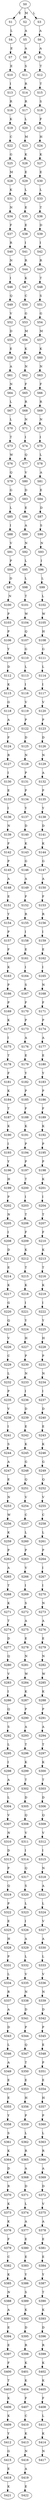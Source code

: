 strict digraph  {
	S0 -> S1 [ label = E ];
	S0 -> S2 [ label = M ];
	S0 -> S3 [ label = L ];
	S1 -> S4 [ label = L ];
	S2 -> S5 [ label = A ];
	S3 -> S6 [ label = A ];
	S4 -> S7 [ label = E ];
	S5 -> S8 [ label = A ];
	S6 -> S9 [ label = A ];
	S7 -> S10 [ label = E ];
	S8 -> S11 [ label = S ];
	S9 -> S12 [ label = T ];
	S10 -> S13 [ label = I ];
	S11 -> S14 [ label = R ];
	S12 -> S15 [ label = T ];
	S13 -> S16 [ label = R ];
	S14 -> S17 [ label = R ];
	S15 -> S18 [ label = S ];
	S16 -> S19 [ label = K ];
	S17 -> S20 [ label = L ];
	S18 -> S21 [ label = F ];
	S19 -> S22 [ label = C ];
	S20 -> S23 [ label = M ];
	S21 -> S24 [ label = H ];
	S22 -> S25 [ label = G ];
	S23 -> S26 [ label = K ];
	S24 -> S27 [ label = K ];
	S25 -> S28 [ label = M ];
	S26 -> S29 [ label = E ];
	S27 -> S30 [ label = E ];
	S28 -> S31 [ label = K ];
	S29 -> S32 [ label = L ];
	S30 -> S33 [ label = L ];
	S31 -> S34 [ label = N ];
	S32 -> S35 [ label = E ];
	S33 -> S36 [ label = T ];
	S34 -> S37 [ label = F ];
	S35 -> S38 [ label = E ];
	S36 -> S39 [ label = D ];
	S37 -> S40 [ label = R ];
	S38 -> S41 [ label = I ];
	S39 -> S42 [ label = I ];
	S40 -> S43 [ label = N ];
	S41 -> S44 [ label = R ];
	S42 -> S45 [ label = R ];
	S43 -> S46 [ label = I ];
	S44 -> S47 [ label = K ];
	S45 -> S48 [ label = T ];
	S46 -> S49 [ label = Q ];
	S47 -> S50 [ label = C ];
	S48 -> S51 [ label = S ];
	S49 -> S52 [ label = V ];
	S50 -> S53 [ label = G ];
	S51 -> S54 [ label = G ];
	S52 -> S55 [ label = D ];
	S53 -> S56 [ label = M ];
	S54 -> S57 [ label = M ];
	S55 -> S58 [ label = E ];
	S56 -> S59 [ label = K ];
	S57 -> S60 [ label = K ];
	S58 -> S61 [ label = A ];
	S59 -> S62 [ label = N ];
	S60 -> S63 [ label = N ];
	S61 -> S64 [ label = N ];
	S62 -> S65 [ label = F ];
	S63 -> S66 [ label = F ];
	S64 -> S67 [ label = L ];
	S65 -> S68 [ label = R ];
	S66 -> S69 [ label = R ];
	S67 -> S70 [ label = L ];
	S68 -> S71 [ label = N ];
	S69 -> S72 [ label = N ];
	S70 -> S73 [ label = T ];
	S71 -> S74 [ label = I ];
	S72 -> S75 [ label = I ];
	S73 -> S76 [ label = W ];
	S74 -> S77 [ label = Q ];
	S75 -> S78 [ label = L ];
	S76 -> S79 [ label = Q ];
	S77 -> S80 [ label = V ];
	S78 -> S81 [ label = A ];
	S79 -> S82 [ label = G ];
	S80 -> S83 [ label = D ];
	S81 -> S84 [ label = E ];
	S82 -> S85 [ label = L ];
	S83 -> S86 [ label = E ];
	S84 -> S87 [ label = D ];
	S85 -> S88 [ label = I ];
	S86 -> S89 [ label = A ];
	S87 -> S90 [ label = S ];
	S88 -> S91 [ label = V ];
	S89 -> S92 [ label = N ];
	S90 -> S93 [ label = N ];
	S91 -> S94 [ label = P ];
	S92 -> S95 [ label = L ];
	S93 -> S96 [ label = I ];
	S94 -> S97 [ label = D ];
	S95 -> S98 [ label = L ];
	S96 -> S99 [ label = L ];
	S97 -> S100 [ label = N ];
	S98 -> S101 [ label = T ];
	S99 -> S102 [ label = L ];
	S100 -> S103 [ label = P ];
	S101 -> S104 [ label = W ];
	S102 -> S105 [ label = W ];
	S103 -> S106 [ label = P ];
	S104 -> S107 [ label = Q ];
	S105 -> S108 [ label = H ];
	S106 -> S109 [ label = Y ];
	S107 -> S110 [ label = G ];
	S108 -> S111 [ label = G ];
	S109 -> S112 [ label = D ];
	S110 -> S113 [ label = L ];
	S111 -> S114 [ label = L ];
	S112 -> S115 [ label = K ];
	S113 -> S116 [ label = I ];
	S114 -> S117 [ label = I ];
	S115 -> S118 [ label = G ];
	S116 -> S119 [ label = V ];
	S117 -> S120 [ label = V ];
	S118 -> S121 [ label = A ];
	S119 -> S122 [ label = P ];
	S120 -> S123 [ label = P ];
	S121 -> S124 [ label = F ];
	S122 -> S125 [ label = D ];
	S123 -> S126 [ label = D ];
	S124 -> S127 [ label = R ];
	S125 -> S128 [ label = N ];
	S126 -> S129 [ label = N ];
	S127 -> S130 [ label = I ];
	S128 -> S131 [ label = P ];
	S129 -> S132 [ label = A ];
	S130 -> S133 [ label = E ];
	S131 -> S134 [ label = P ];
	S132 -> S135 [ label = P ];
	S133 -> S136 [ label = I ];
	S134 -> S137 [ label = Y ];
	S135 -> S138 [ label = Y ];
	S136 -> S139 [ label = N ];
	S137 -> S140 [ label = D ];
	S138 -> S141 [ label = D ];
	S139 -> S142 [ label = F ];
	S140 -> S143 [ label = K ];
	S141 -> S144 [ label = K ];
	S142 -> S145 [ label = P ];
	S143 -> S146 [ label = G ];
	S144 -> S147 [ label = G ];
	S145 -> S148 [ label = A ];
	S146 -> S149 [ label = A ];
	S147 -> S150 [ label = A ];
	S148 -> S151 [ label = E ];
	S149 -> S152 [ label = F ];
	S150 -> S153 [ label = F ];
	S151 -> S154 [ label = Y ];
	S152 -> S155 [ label = R ];
	S153 -> S156 [ label = R ];
	S154 -> S157 [ label = P ];
	S155 -> S158 [ label = I ];
	S156 -> S159 [ label = I ];
	S157 -> S160 [ label = F ];
	S158 -> S161 [ label = E ];
	S159 -> S162 [ label = E ];
	S160 -> S163 [ label = K ];
	S161 -> S164 [ label = I ];
	S162 -> S165 [ label = I ];
	S163 -> S166 [ label = P ];
	S164 -> S167 [ label = S ];
	S165 -> S168 [ label = N ];
	S166 -> S169 [ label = P ];
	S167 -> S170 [ label = F ];
	S168 -> S171 [ label = F ];
	S169 -> S172 [ label = K ];
	S170 -> S173 [ label = P ];
	S171 -> S174 [ label = P ];
	S172 -> S175 [ label = I ];
	S173 -> S176 [ label = A ];
	S174 -> S177 [ label = A ];
	S175 -> S178 [ label = T ];
	S176 -> S179 [ label = E ];
	S177 -> S180 [ label = E ];
	S178 -> S181 [ label = F ];
	S179 -> S182 [ label = Y ];
	S180 -> S183 [ label = Y ];
	S181 -> S184 [ label = K ];
	S182 -> S185 [ label = P ];
	S183 -> S186 [ label = P ];
	S184 -> S187 [ label = T ];
	S185 -> S188 [ label = F ];
	S186 -> S189 [ label = F ];
	S187 -> S190 [ label = K ];
	S188 -> S191 [ label = K ];
	S189 -> S192 [ label = K ];
	S190 -> S193 [ label = I ];
	S191 -> S194 [ label = P ];
	S192 -> S195 [ label = P ];
	S193 -> S196 [ label = Y ];
	S194 -> S197 [ label = P ];
	S195 -> S198 [ label = P ];
	S196 -> S199 [ label = H ];
	S197 -> S200 [ label = T ];
	S198 -> S201 [ label = K ];
	S199 -> S202 [ label = P ];
	S200 -> S203 [ label = I ];
	S201 -> S204 [ label = I ];
	S202 -> S205 [ label = N ];
	S203 -> S206 [ label = T ];
	S204 -> S207 [ label = T ];
	S205 -> S208 [ label = I ];
	S206 -> S209 [ label = F ];
	S207 -> S210 [ label = F ];
	S208 -> S211 [ label = D ];
	S209 -> S212 [ label = K ];
	S210 -> S213 [ label = K ];
	S211 -> S214 [ label = E ];
	S212 -> S215 [ label = T ];
	S213 -> S216 [ label = T ];
	S214 -> S217 [ label = K ];
	S215 -> S218 [ label = K ];
	S216 -> S219 [ label = K ];
	S217 -> S220 [ label = G ];
	S218 -> S221 [ label = I ];
	S219 -> S222 [ label = I ];
	S220 -> S223 [ label = Q ];
	S221 -> S224 [ label = Y ];
	S222 -> S225 [ label = Y ];
	S223 -> S226 [ label = V ];
	S224 -> S227 [ label = H ];
	S225 -> S228 [ label = H ];
	S226 -> S229 [ label = C ];
	S227 -> S230 [ label = P ];
	S228 -> S231 [ label = P ];
	S229 -> S232 [ label = L ];
	S230 -> S233 [ label = N ];
	S231 -> S234 [ label = N ];
	S232 -> S235 [ label = P ];
	S233 -> S236 [ label = I ];
	S234 -> S237 [ label = I ];
	S235 -> S238 [ label = V ];
	S236 -> S239 [ label = D ];
	S237 -> S240 [ label = D ];
	S238 -> S241 [ label = I ];
	S239 -> S242 [ label = E ];
	S240 -> S243 [ label = E ];
	S241 -> S244 [ label = S ];
	S242 -> S245 [ label = K ];
	S243 -> S246 [ label = K ];
	S244 -> S247 [ label = A ];
	S245 -> S248 [ label = G ];
	S246 -> S249 [ label = G ];
	S247 -> S250 [ label = E ];
	S248 -> S251 [ label = Q ];
	S249 -> S252 [ label = Q ];
	S250 -> S253 [ label = N ];
	S251 -> S254 [ label = V ];
	S252 -> S255 [ label = V ];
	S253 -> S256 [ label = W ];
	S254 -> S257 [ label = C ];
	S255 -> S258 [ label = C ];
	S256 -> S259 [ label = K ];
	S257 -> S260 [ label = L ];
	S258 -> S261 [ label = L ];
	S259 -> S262 [ label = P ];
	S260 -> S263 [ label = P ];
	S261 -> S264 [ label = P ];
	S262 -> S265 [ label = A ];
	S263 -> S266 [ label = V ];
	S264 -> S267 [ label = I ];
	S265 -> S268 [ label = T ];
	S266 -> S269 [ label = I ];
	S267 -> S270 [ label = I ];
	S268 -> S271 [ label = K ];
	S269 -> S272 [ label = S ];
	S270 -> S273 [ label = N ];
	S271 -> S274 [ label = T ];
	S272 -> S275 [ label = A ];
	S273 -> S276 [ label = A ];
	S274 -> S277 [ label = D ];
	S275 -> S278 [ label = E ];
	S276 -> S279 [ label = E ];
	S277 -> S280 [ label = Q ];
	S278 -> S281 [ label = N ];
	S279 -> S282 [ label = N ];
	S280 -> S283 [ label = V ];
	S281 -> S284 [ label = W ];
	S282 -> S285 [ label = W ];
	S283 -> S286 [ label = I ];
	S284 -> S287 [ label = K ];
	S285 -> S288 [ label = K ];
	S286 -> S289 [ label = Q ];
	S287 -> S290 [ label = P ];
	S288 -> S291 [ label = P ];
	S289 -> S292 [ label = S ];
	S290 -> S293 [ label = A ];
	S291 -> S294 [ label = A ];
	S292 -> S295 [ label = L ];
	S293 -> S296 [ label = T ];
	S294 -> S297 [ label = T ];
	S295 -> S298 [ label = I ];
	S296 -> S299 [ label = K ];
	S297 -> S300 [ label = K ];
	S298 -> S301 [ label = A ];
	S299 -> S302 [ label = T ];
	S300 -> S303 [ label = T ];
	S301 -> S304 [ label = L ];
	S302 -> S305 [ label = D ];
	S303 -> S306 [ label = D ];
	S304 -> S307 [ label = V ];
	S305 -> S308 [ label = Q ];
	S306 -> S309 [ label = Q ];
	S307 -> S310 [ label = N ];
	S308 -> S311 [ label = V ];
	S309 -> S312 [ label = V ];
	S310 -> S313 [ label = D ];
	S311 -> S314 [ label = I ];
	S312 -> S315 [ label = I ];
	S313 -> S316 [ label = P ];
	S314 -> S317 [ label = Q ];
	S315 -> S318 [ label = N ];
	S316 -> S319 [ label = Q ];
	S317 -> S320 [ label = S ];
	S318 -> S321 [ label = A ];
	S319 -> S322 [ label = P ];
	S320 -> S323 [ label = L ];
	S321 -> S324 [ label = L ];
	S322 -> S325 [ label = E ];
	S323 -> S326 [ label = I ];
	S324 -> S327 [ label = V ];
	S325 -> S328 [ label = H ];
	S326 -> S329 [ label = A ];
	S327 -> S330 [ label = A ];
	S328 -> S331 [ label = P ];
	S329 -> S332 [ label = L ];
	S330 -> S333 [ label = L ];
	S331 -> S334 [ label = L ];
	S332 -> S335 [ label = V ];
	S333 -> S336 [ label = V ];
	S334 -> S337 [ label = R ];
	S335 -> S338 [ label = N ];
	S336 -> S339 [ label = N ];
	S337 -> S340 [ label = A ];
	S338 -> S341 [ label = D ];
	S339 -> S342 [ label = D ];
	S340 -> S343 [ label = D ];
	S341 -> S344 [ label = P ];
	S342 -> S345 [ label = P ];
	S343 -> S346 [ label = L ];
	S344 -> S347 [ label = Q ];
	S345 -> S348 [ label = E ];
	S346 -> S349 [ label = A ];
	S347 -> S350 [ label = T ];
	S348 -> S351 [ label = P ];
	S349 -> S352 [ label = E ];
	S350 -> S353 [ label = E ];
	S351 -> S354 [ label = E ];
	S352 -> S355 [ label = E ];
	S353 -> S356 [ label = H ];
	S354 -> S357 [ label = H ];
	S355 -> S358 [ label = Y ];
	S356 -> S359 [ label = P ];
	S357 -> S360 [ label = P ];
	S358 -> S361 [ label = S ];
	S359 -> S362 [ label = L ];
	S360 -> S363 [ label = L ];
	S361 -> S364 [ label = K ];
	S362 -> S365 [ label = R ];
	S363 -> S366 [ label = R ];
	S364 -> S367 [ label = D ];
	S365 -> S368 [ label = A ];
	S366 -> S369 [ label = A ];
	S367 -> S370 [ label = R ];
	S368 -> S371 [ label = D ];
	S369 -> S372 [ label = D ];
	S370 -> S373 [ label = K ];
	S371 -> S374 [ label = L ];
	S372 -> S375 [ label = V ];
	S373 -> S376 [ label = K ];
	S374 -> S377 [ label = A ];
	S375 -> S378 [ label = A ];
	S376 -> S379 [ label = F ];
	S377 -> S380 [ label = E ];
	S378 -> S381 [ label = E ];
	S379 -> S382 [ label = C ];
	S380 -> S383 [ label = E ];
	S381 -> S384 [ label = E ];
	S382 -> S385 [ label = K ];
	S383 -> S386 [ label = Y ];
	S384 -> S387 [ label = Y ];
	S385 -> S388 [ label = N ];
	S386 -> S389 [ label = S ];
	S387 -> S390 [ label = T ];
	S388 -> S391 [ label = A ];
	S389 -> S392 [ label = K ];
	S390 -> S393 [ label = K ];
	S391 -> S394 [ label = E ];
	S392 -> S395 [ label = D ];
	S393 -> S396 [ label = D ];
	S394 -> S397 [ label = E ];
	S395 -> S398 [ label = R ];
	S396 -> S399 [ label = R ];
	S397 -> S400 [ label = F ];
	S398 -> S401 [ label = K ];
	S399 -> S402 [ label = K ];
	S400 -> S403 [ label = T ];
	S401 -> S404 [ label = K ];
	S402 -> S405 [ label = K ];
	S403 -> S406 [ label = K ];
	S404 -> S407 [ label = F ];
	S405 -> S408 [ label = F ];
	S406 -> S409 [ label = K ];
	S407 -> S410 [ label = C ];
	S408 -> S411 [ label = L ];
	S409 -> S412 [ label = Y ];
	S410 -> S413 [ label = K ];
	S411 -> S414 [ label = K ];
	S412 -> S415 [ label = G ];
	S413 -> S416 [ label = N ];
	S414 -> S417 [ label = N ];
	S415 -> S418 [ label = E ];
	S416 -> S419 [ label = A ];
	S418 -> S421 [ label = K ];
	S419 -> S422 [ label = E ];
}
